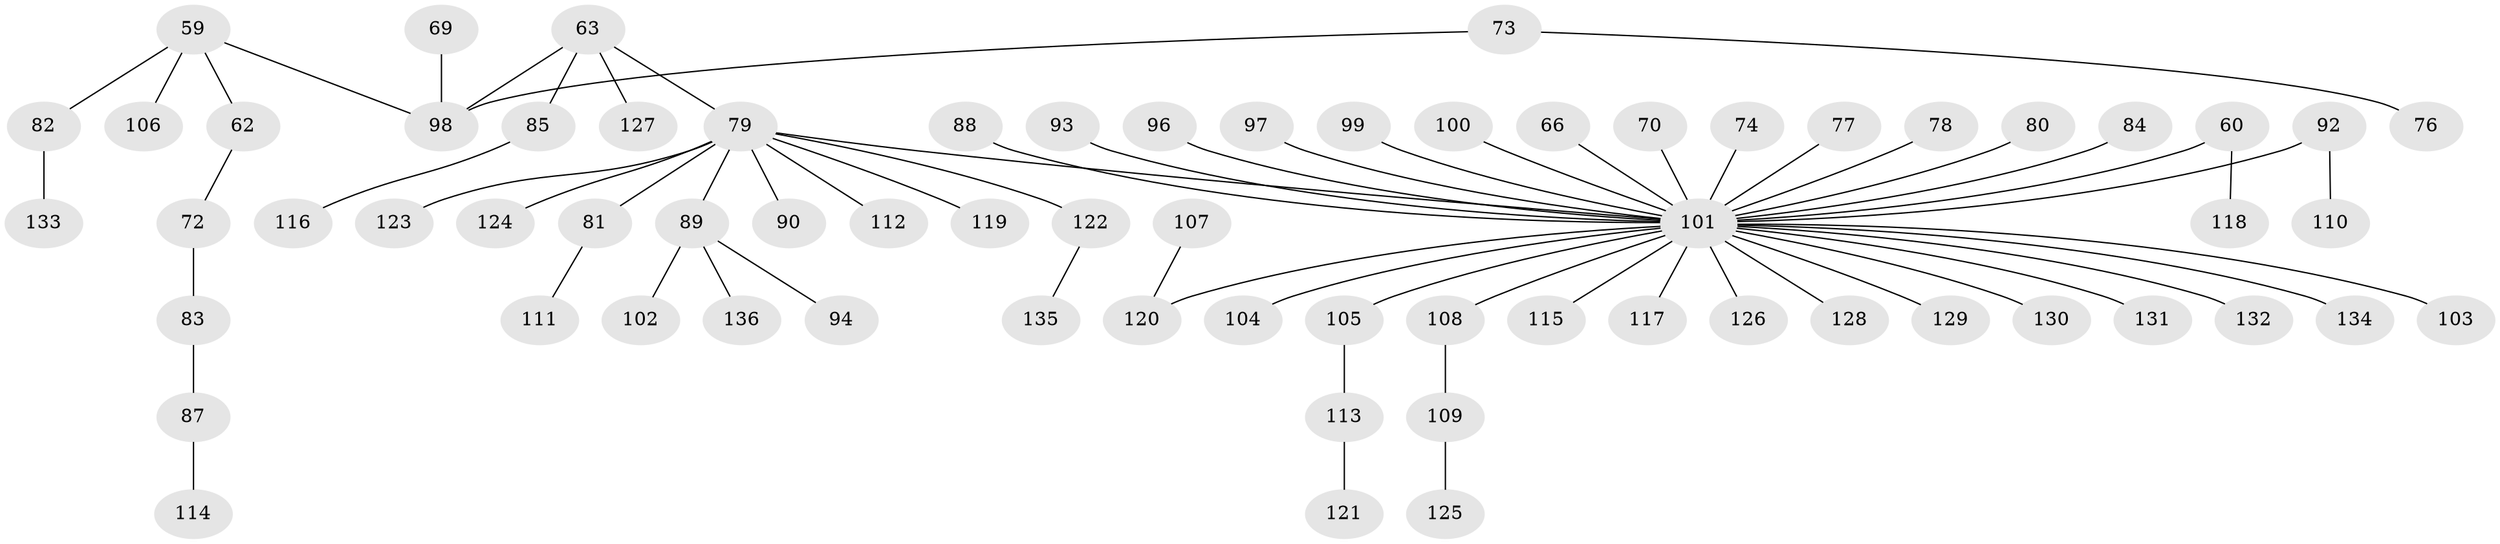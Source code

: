 // original degree distribution, {4: 0.058823529411764705, 5: 0.029411764705882353, 6: 0.014705882352941176, 8: 0.007352941176470588, 3: 0.13970588235294118, 7: 0.007352941176470588, 2: 0.2426470588235294, 1: 0.5}
// Generated by graph-tools (version 1.1) at 2025/53/03/09/25 04:53:09]
// undirected, 68 vertices, 67 edges
graph export_dot {
graph [start="1"]
  node [color=gray90,style=filled];
  59;
  60;
  62;
  63 [super="+47+27"];
  66;
  69;
  70;
  72;
  73;
  74;
  76;
  77;
  78;
  79 [super="+71+52+68"];
  80;
  81 [super="+67"];
  82;
  83;
  84;
  85;
  87;
  88;
  89 [super="+22+28+65+86"];
  90;
  92;
  93;
  94;
  96;
  97;
  98 [super="+24+40+43+56"];
  99;
  100;
  101 [super="+25+23+37+75+91+61+39+32+35+46+51+53+54+64+55"];
  102;
  103;
  104;
  105 [super="+58"];
  106;
  107;
  108;
  109;
  110;
  111;
  112;
  113;
  114;
  115;
  116;
  117;
  118;
  119;
  120 [super="+14+26+95"];
  121;
  122 [super="+11"];
  123;
  124;
  125;
  126;
  127;
  128;
  129;
  130;
  131;
  132;
  133;
  134;
  135;
  136;
  59 -- 62;
  59 -- 82;
  59 -- 106;
  59 -- 98;
  60 -- 118;
  60 -- 101;
  62 -- 72;
  63 -- 127;
  63 -- 98;
  63 -- 85;
  63 -- 79;
  66 -- 101;
  69 -- 98;
  70 -- 101;
  72 -- 83;
  73 -- 76;
  73 -- 98;
  74 -- 101;
  77 -- 101;
  78 -- 101;
  79 -- 90;
  79 -- 123;
  79 -- 101;
  79 -- 112;
  79 -- 89;
  79 -- 122;
  79 -- 124;
  79 -- 81;
  79 -- 119;
  80 -- 101;
  81 -- 111;
  82 -- 133;
  83 -- 87;
  84 -- 101;
  85 -- 116;
  87 -- 114;
  88 -- 101;
  89 -- 136;
  89 -- 102;
  89 -- 94;
  92 -- 110;
  92 -- 101;
  93 -- 101;
  96 -- 101;
  97 -- 101;
  99 -- 101;
  100 -- 101;
  101 -- 103;
  101 -- 131;
  101 -- 134;
  101 -- 126;
  101 -- 132;
  101 -- 120;
  101 -- 128;
  101 -- 130;
  101 -- 115;
  101 -- 105;
  101 -- 117;
  101 -- 104;
  101 -- 108;
  101 -- 129;
  105 -- 113;
  107 -- 120;
  108 -- 109;
  109 -- 125;
  113 -- 121;
  122 -- 135;
}
